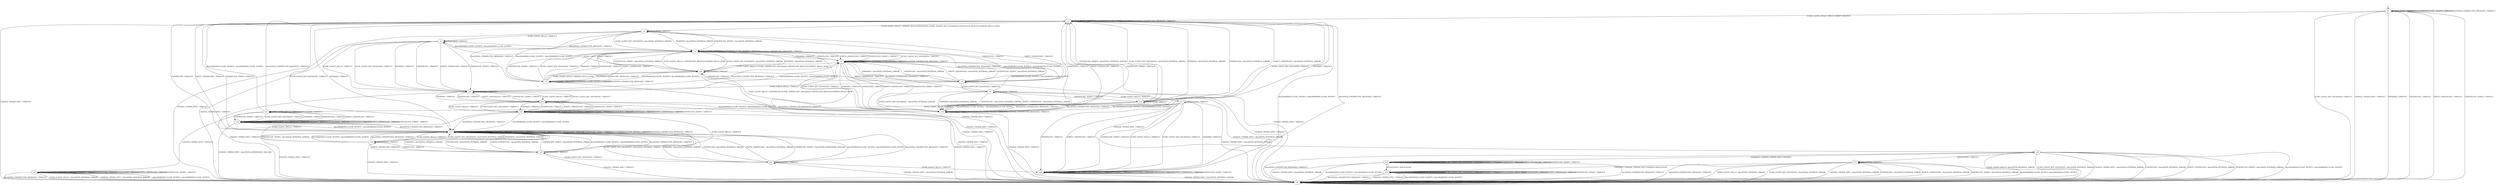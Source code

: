 digraph h6 {
s0 [label="s0"];
s1 [label="s1"];
s2 [label="s2"];
s3 [label="s3"];
s17 [label="s17"];
s4 [label="s4"];
s5 [label="s5"];
s6 [label="s6"];
s7 [label="s7"];
s19 [label="s19"];
s8 [label="s8"];
s9 [label="s9"];
s18 [label="s18"];
s20 [label="s20"];
s27 [label="s27"];
s28 [label="s28"];
s10 [label="s10"];
s11 [label="s11"];
s12 [label="s12"];
s21 [label="s21"];
s25 [label="s25"];
s13 [label="s13"];
s22 [label="s22"];
s26 [label="s26"];
s14 [label="s14"];
s15 [label="s15"];
s23 [label="s23"];
s24 [label="s24"];
s16 [label="s16"];
s0 -> s1 [label="ECDH_CLIENT_HELLO / HELLO_VERIFY_REQUEST"];
s0 -> s2 [label="ECDH_CLIENT_KEY_EXCHANGE / TIMEOUT"];
s0 -> s2 [label="CHANGE_CIPHER_SPEC / TIMEOUT"];
s0 -> s2 [label="FINISHED / TIMEOUT"];
s0 -> s0 [label="APPLICATION / TIMEOUT"];
s0 -> s2 [label="CERTIFICATE / TIMEOUT"];
s0 -> s2 [label="EMPTY_CERTIFICATE / TIMEOUT"];
s0 -> s2 [label="CERTIFICATE_VERIFY / TIMEOUT"];
s0 -> s0 [label="Alert(WARNING,CLOSE_NOTIFY) / TIMEOUT"];
s0 -> s0 [label="Alert(FATAL,UNEXPECTED_MESSAGE) / TIMEOUT"];
s1 -> s3 [label="ECDH_CLIENT_HELLO / SERVER_HELLO,CERTIFICATE,ECDHE_SERVER_KEY_EXCHANGE,CERTIFICATE_REQUEST,SERVER_HELLO_DONE"];
s1 -> s17 [label="ECDH_CLIENT_KEY_EXCHANGE / TIMEOUT"];
s1 -> s2 [label="CHANGE_CIPHER_SPEC / TIMEOUT"];
s1 -> s17 [label="FINISHED / TIMEOUT"];
s1 -> s1 [label="APPLICATION / TIMEOUT"];
s1 -> s17 [label="CERTIFICATE / TIMEOUT"];
s1 -> s17 [label="EMPTY_CERTIFICATE / TIMEOUT"];
s1 -> s17 [label="CERTIFICATE_VERIFY / TIMEOUT"];
s1 -> s1 [label="Alert(WARNING,CLOSE_NOTIFY) / TIMEOUT"];
s1 -> s1 [label="Alert(FATAL,UNEXPECTED_MESSAGE) / TIMEOUT"];
s2 -> s2 [label="ECDH_CLIENT_HELLO / TIMEOUT"];
s2 -> s2 [label="ECDH_CLIENT_KEY_EXCHANGE / TIMEOUT"];
s2 -> s2 [label="CHANGE_CIPHER_SPEC / TIMEOUT"];
s2 -> s2 [label="FINISHED / TIMEOUT"];
s2 -> s2 [label="APPLICATION / TIMEOUT"];
s2 -> s2 [label="CERTIFICATE / TIMEOUT"];
s2 -> s2 [label="EMPTY_CERTIFICATE / TIMEOUT"];
s2 -> s2 [label="CERTIFICATE_VERIFY / TIMEOUT"];
s2 -> s2 [label="Alert(WARNING,CLOSE_NOTIFY) / TIMEOUT"];
s2 -> s2 [label="Alert(FATAL,UNEXPECTED_MESSAGE) / TIMEOUT"];
s3 -> s4 [label="ECDH_CLIENT_HELLO / TIMEOUT"];
s3 -> s5 [label="ECDH_CLIENT_KEY_EXCHANGE / Alert(FATAL,INTERNAL_ERROR)"];
s3 -> s2 [label="CHANGE_CIPHER_SPEC / TIMEOUT"];
s3 -> s5 [label="FINISHED / Alert(FATAL,INTERNAL_ERROR)"];
s3 -> s3 [label="APPLICATION / TIMEOUT"];
s3 -> s6 [label="CERTIFICATE / TIMEOUT"];
s3 -> s6 [label="EMPTY_CERTIFICATE / TIMEOUT"];
s3 -> s5 [label="CERTIFICATE_VERIFY / Alert(FATAL,INTERNAL_ERROR)"];
s3 -> s7 [label="Alert(WARNING,CLOSE_NOTIFY) / Alert(WARNING,CLOSE_NOTIFY)"];
s3 -> s7 [label="Alert(FATAL,UNEXPECTED_MESSAGE) / TIMEOUT"];
s17 -> s19 [label="ECDH_CLIENT_HELLO / TIMEOUT"];
s17 -> s17 [label="ECDH_CLIENT_KEY_EXCHANGE / TIMEOUT"];
s17 -> s2 [label="CHANGE_CIPHER_SPEC / TIMEOUT"];
s17 -> s17 [label="FINISHED / TIMEOUT"];
s17 -> s17 [label="APPLICATION / TIMEOUT"];
s17 -> s17 [label="CERTIFICATE / TIMEOUT"];
s17 -> s17 [label="EMPTY_CERTIFICATE / TIMEOUT"];
s17 -> s17 [label="CERTIFICATE_VERIFY / TIMEOUT"];
s17 -> s17 [label="Alert(WARNING,CLOSE_NOTIFY) / TIMEOUT"];
s17 -> s17 [label="Alert(FATAL,UNEXPECTED_MESSAGE) / TIMEOUT"];
s4 -> s18 [label="ECDH_CLIENT_HELLO / TIMEOUT"];
s4 -> s18 [label="ECDH_CLIENT_KEY_EXCHANGE / TIMEOUT"];
s4 -> s2 [label="CHANGE_CIPHER_SPEC / TIMEOUT"];
s4 -> s18 [label="FINISHED / TIMEOUT"];
s4 -> s4 [label="APPLICATION / TIMEOUT"];
s4 -> s18 [label="CERTIFICATE / TIMEOUT"];
s4 -> s18 [label="EMPTY_CERTIFICATE / TIMEOUT"];
s4 -> s18 [label="CERTIFICATE_VERIFY / TIMEOUT"];
s4 -> s5 [label="Alert(WARNING,CLOSE_NOTIFY) / Alert(WARNING,CLOSE_NOTIFY)"];
s4 -> s5 [label="Alert(FATAL,UNEXPECTED_MESSAGE) / TIMEOUT"];
s5 -> s28 [label="ECDH_CLIENT_HELLO / CERTIFICATE_REQUEST,SERVER_HELLO_DONE"];
s5 -> s8 [label="ECDH_CLIENT_KEY_EXCHANGE / TIMEOUT"];
s5 -> s2 [label="CHANGE_CIPHER_SPEC / TIMEOUT"];
s5 -> s8 [label="FINISHED / TIMEOUT"];
s5 -> s5 [label="APPLICATION / TIMEOUT"];
s5 -> s8 [label="CERTIFICATE / TIMEOUT"];
s5 -> s8 [label="EMPTY_CERTIFICATE / TIMEOUT"];
s5 -> s8 [label="CERTIFICATE_VERIFY / TIMEOUT"];
s5 -> s5 [label="Alert(WARNING,CLOSE_NOTIFY) / TIMEOUT"];
s5 -> s5 [label="Alert(FATAL,UNEXPECTED_MESSAGE) / TIMEOUT"];
s6 -> s18 [label="ECDH_CLIENT_HELLO / TIMEOUT"];
s6 -> s9 [label="ECDH_CLIENT_KEY_EXCHANGE / TIMEOUT"];
s6 -> s2 [label="CHANGE_CIPHER_SPEC / TIMEOUT"];
s6 -> s8 [label="FINISHED / Alert(FATAL,INTERNAL_ERROR)"];
s6 -> s6 [label="APPLICATION / TIMEOUT"];
s6 -> s8 [label="CERTIFICATE / Alert(FATAL,INTERNAL_ERROR)"];
s6 -> s8 [label="EMPTY_CERTIFICATE / Alert(FATAL,INTERNAL_ERROR)"];
s6 -> s8 [label="CERTIFICATE_VERIFY / Alert(FATAL,INTERNAL_ERROR)"];
s6 -> s5 [label="Alert(WARNING,CLOSE_NOTIFY) / Alert(WARNING,CLOSE_NOTIFY)"];
s6 -> s5 [label="Alert(FATAL,UNEXPECTED_MESSAGE) / TIMEOUT"];
s7 -> s28 [label="ECDH_CLIENT_HELLO / SERVER_HELLO_DONE"];
s7 -> s5 [label="ECDH_CLIENT_KEY_EXCHANGE / TIMEOUT"];
s7 -> s2 [label="CHANGE_CIPHER_SPEC / TIMEOUT"];
s7 -> s5 [label="FINISHED / TIMEOUT"];
s7 -> s7 [label="APPLICATION / TIMEOUT"];
s7 -> s5 [label="CERTIFICATE / TIMEOUT"];
s7 -> s5 [label="EMPTY_CERTIFICATE / TIMEOUT"];
s7 -> s5 [label="CERTIFICATE_VERIFY / TIMEOUT"];
s7 -> s7 [label="Alert(WARNING,CLOSE_NOTIFY) / TIMEOUT"];
s7 -> s7 [label="Alert(FATAL,UNEXPECTED_MESSAGE) / TIMEOUT"];
s19 -> s27 [label="ECDH_CLIENT_HELLO / TIMEOUT"];
s19 -> s17 [label="ECDH_CLIENT_KEY_EXCHANGE / Alert(FATAL,INTERNAL_ERROR)"];
s19 -> s2 [label="CHANGE_CIPHER_SPEC / TIMEOUT"];
s19 -> s17 [label="FINISHED / Alert(FATAL,INTERNAL_ERROR)"];
s19 -> s19 [label="APPLICATION / TIMEOUT"];
s19 -> s20 [label="CERTIFICATE / TIMEOUT"];
s19 -> s20 [label="EMPTY_CERTIFICATE / TIMEOUT"];
s19 -> s17 [label="CERTIFICATE_VERIFY / Alert(FATAL,INTERNAL_ERROR)"];
s19 -> s17 [label="Alert(WARNING,CLOSE_NOTIFY) / Alert(WARNING,CLOSE_NOTIFY)"];
s19 -> s17 [label="Alert(FATAL,UNEXPECTED_MESSAGE) / TIMEOUT"];
s8 -> s28 [label="ECDH_CLIENT_HELLO / ECDHE_SERVER_KEY_EXCHANGE,CERTIFICATE_REQUEST,SERVER_HELLO_DONE"];
s8 -> s10 [label="ECDH_CLIENT_KEY_EXCHANGE / TIMEOUT"];
s8 -> s2 [label="CHANGE_CIPHER_SPEC / TIMEOUT"];
s8 -> s10 [label="FINISHED / TIMEOUT"];
s8 -> s8 [label="APPLICATION / TIMEOUT"];
s8 -> s10 [label="CERTIFICATE / TIMEOUT"];
s8 -> s10 [label="EMPTY_CERTIFICATE / TIMEOUT"];
s8 -> s10 [label="CERTIFICATE_VERIFY / TIMEOUT"];
s8 -> s8 [label="Alert(WARNING,CLOSE_NOTIFY) / TIMEOUT"];
s8 -> s8 [label="Alert(FATAL,UNEXPECTED_MESSAGE) / TIMEOUT"];
s9 -> s11 [label="ECDH_CLIENT_HELLO / TIMEOUT"];
s9 -> s10 [label="ECDH_CLIENT_KEY_EXCHANGE / Alert(FATAL,INTERNAL_ERROR)"];
s9 -> s2 [label="CHANGE_CIPHER_SPEC / Alert(FATAL,INTERNAL_ERROR)"];
s9 -> s10 [label="FINISHED / Alert(FATAL,INTERNAL_ERROR)"];
s9 -> s9 [label="APPLICATION / TIMEOUT"];
s9 -> s10 [label="CERTIFICATE / Alert(FATAL,INTERNAL_ERROR)"];
s9 -> s10 [label="EMPTY_CERTIFICATE / Alert(FATAL,INTERNAL_ERROR)"];
s9 -> s12 [label="CERTIFICATE_VERIFY / TIMEOUT"];
s9 -> s8 [label="Alert(WARNING,CLOSE_NOTIFY) / Alert(WARNING,CLOSE_NOTIFY)"];
s9 -> s8 [label="Alert(FATAL,UNEXPECTED_MESSAGE) / TIMEOUT"];
s18 -> s25 [label="ECDH_CLIENT_HELLO / TIMEOUT"];
s18 -> s25 [label="ECDH_CLIENT_KEY_EXCHANGE / TIMEOUT"];
s18 -> s2 [label="CHANGE_CIPHER_SPEC / TIMEOUT"];
s18 -> s25 [label="FINISHED / TIMEOUT"];
s18 -> s18 [label="APPLICATION / TIMEOUT"];
s18 -> s25 [label="CERTIFICATE / TIMEOUT"];
s18 -> s25 [label="EMPTY_CERTIFICATE / TIMEOUT"];
s18 -> s25 [label="CERTIFICATE_VERIFY / TIMEOUT"];
s18 -> s8 [label="Alert(WARNING,CLOSE_NOTIFY) / Alert(WARNING,CLOSE_NOTIFY)"];
s18 -> s8 [label="Alert(FATAL,UNEXPECTED_MESSAGE) / TIMEOUT"];
s20 -> s27 [label="ECDH_CLIENT_HELLO / TIMEOUT"];
s20 -> s21 [label="ECDH_CLIENT_KEY_EXCHANGE / TIMEOUT"];
s20 -> s2 [label="CHANGE_CIPHER_SPEC / TIMEOUT"];
s20 -> s17 [label="FINISHED / Alert(FATAL,INTERNAL_ERROR)"];
s20 -> s20 [label="APPLICATION / TIMEOUT"];
s20 -> s17 [label="CERTIFICATE / Alert(FATAL,INTERNAL_ERROR)"];
s20 -> s17 [label="EMPTY_CERTIFICATE / Alert(FATAL,INTERNAL_ERROR)"];
s20 -> s17 [label="CERTIFICATE_VERIFY / Alert(FATAL,INTERNAL_ERROR)"];
s20 -> s17 [label="Alert(WARNING,CLOSE_NOTIFY) / Alert(WARNING,CLOSE_NOTIFY)"];
s20 -> s17 [label="Alert(FATAL,UNEXPECTED_MESSAGE) / TIMEOUT"];
s27 -> s27 [label="ECDH_CLIENT_HELLO / TIMEOUT"];
s27 -> s27 [label="ECDH_CLIENT_KEY_EXCHANGE / TIMEOUT"];
s27 -> s2 [label="CHANGE_CIPHER_SPEC / TIMEOUT"];
s27 -> s27 [label="FINISHED / TIMEOUT"];
s27 -> s27 [label="APPLICATION / TIMEOUT"];
s27 -> s27 [label="CERTIFICATE / TIMEOUT"];
s27 -> s27 [label="EMPTY_CERTIFICATE / TIMEOUT"];
s27 -> s27 [label="CERTIFICATE_VERIFY / TIMEOUT"];
s27 -> s17 [label="Alert(WARNING,CLOSE_NOTIFY) / Alert(WARNING,CLOSE_NOTIFY)"];
s27 -> s17 [label="Alert(FATAL,UNEXPECTED_MESSAGE) / TIMEOUT"];
s28 -> s4 [label="ECDH_CLIENT_HELLO / TIMEOUT"];
s28 -> s5 [label="ECDH_CLIENT_KEY_EXCHANGE / Alert(FATAL,INTERNAL_ERROR)"];
s28 -> s2 [label="CHANGE_CIPHER_SPEC / TIMEOUT"];
s28 -> s5 [label="FINISHED / Alert(FATAL,INTERNAL_ERROR)"];
s28 -> s28 [label="APPLICATION / TIMEOUT"];
s28 -> s6 [label="CERTIFICATE / TIMEOUT"];
s28 -> s6 [label="EMPTY_CERTIFICATE / TIMEOUT"];
s28 -> s5 [label="CERTIFICATE_VERIFY / Alert(FATAL,INTERNAL_ERROR)"];
s28 -> s7 [label="Alert(WARNING,CLOSE_NOTIFY) / Alert(WARNING,CLOSE_NOTIFY)"];
s28 -> s7 [label="Alert(FATAL,UNEXPECTED_MESSAGE) / TIMEOUT"];
s10 -> s28 [label="ECDH_CLIENT_HELLO / CERTIFICATE,ECDHE_SERVER_KEY_EXCHANGE,CERTIFICATE_REQUEST,SERVER_HELLO_DONE"];
s10 -> s1 [label="ECDH_CLIENT_KEY_EXCHANGE / TIMEOUT"];
s10 -> s2 [label="CHANGE_CIPHER_SPEC / TIMEOUT"];
s10 -> s1 [label="FINISHED / TIMEOUT"];
s10 -> s10 [label="APPLICATION / TIMEOUT"];
s10 -> s1 [label="CERTIFICATE / TIMEOUT"];
s10 -> s1 [label="EMPTY_CERTIFICATE / TIMEOUT"];
s10 -> s1 [label="CERTIFICATE_VERIFY / TIMEOUT"];
s10 -> s10 [label="Alert(WARNING,CLOSE_NOTIFY) / TIMEOUT"];
s10 -> s10 [label="Alert(FATAL,UNEXPECTED_MESSAGE) / TIMEOUT"];
s11 -> s26 [label="ECDH_CLIENT_HELLO / TIMEOUT"];
s11 -> s26 [label="ECDH_CLIENT_KEY_EXCHANGE / TIMEOUT"];
s11 -> s2 [label="CHANGE_CIPHER_SPEC / Alert(FATAL,INTERNAL_ERROR)"];
s11 -> s26 [label="FINISHED / TIMEOUT"];
s11 -> s11 [label="APPLICATION / TIMEOUT"];
s11 -> s26 [label="CERTIFICATE / TIMEOUT"];
s11 -> s26 [label="EMPTY_CERTIFICATE / TIMEOUT"];
s11 -> s26 [label="CERTIFICATE_VERIFY / TIMEOUT"];
s11 -> s10 [label="Alert(WARNING,CLOSE_NOTIFY) / Alert(WARNING,CLOSE_NOTIFY)"];
s11 -> s10 [label="Alert(FATAL,UNEXPECTED_MESSAGE) / TIMEOUT"];
s12 -> s22 [label="ECDH_CLIENT_HELLO / TIMEOUT"];
s12 -> s1 [label="ECDH_CLIENT_KEY_EXCHANGE / Alert(FATAL,INTERNAL_ERROR)"];
s12 -> s13 [label="CHANGE_CIPHER_SPEC / TIMEOUT"];
s12 -> s1 [label="FINISHED / Alert(FATAL,INTERNAL_ERROR)"];
s12 -> s12 [label="APPLICATION / TIMEOUT"];
s12 -> s1 [label="CERTIFICATE / Alert(FATAL,INTERNAL_ERROR)"];
s12 -> s1 [label="EMPTY_CERTIFICATE / Alert(FATAL,INTERNAL_ERROR)"];
s12 -> s1 [label="CERTIFICATE_VERIFY / Alert(FATAL,INTERNAL_ERROR)"];
s12 -> s10 [label="Alert(WARNING,CLOSE_NOTIFY) / Alert(WARNING,CLOSE_NOTIFY)"];
s12 -> s10 [label="Alert(FATAL,UNEXPECTED_MESSAGE) / TIMEOUT"];
s21 -> s26 [label="ECDH_CLIENT_HELLO / TIMEOUT"];
s21 -> s17 [label="ECDH_CLIENT_KEY_EXCHANGE / Alert(FATAL,INTERNAL_ERROR)"];
s21 -> s2 [label="CHANGE_CIPHER_SPEC / Alert(FATAL,INTERNAL_ERROR)"];
s21 -> s17 [label="FINISHED / Alert(FATAL,INTERNAL_ERROR)"];
s21 -> s21 [label="APPLICATION / TIMEOUT"];
s21 -> s17 [label="CERTIFICATE / Alert(FATAL,INTERNAL_ERROR)"];
s21 -> s17 [label="EMPTY_CERTIFICATE / Alert(FATAL,INTERNAL_ERROR)"];
s21 -> s17 [label="CERTIFICATE_VERIFY / Alert(FATAL,HANDSHAKE_FAILURE)"];
s21 -> s17 [label="Alert(WARNING,CLOSE_NOTIFY) / Alert(WARNING,CLOSE_NOTIFY)"];
s21 -> s17 [label="Alert(FATAL,UNEXPECTED_MESSAGE) / TIMEOUT"];
s25 -> s27 [label="ECDH_CLIENT_HELLO / TIMEOUT"];
s25 -> s27 [label="ECDH_CLIENT_KEY_EXCHANGE / TIMEOUT"];
s25 -> s2 [label="CHANGE_CIPHER_SPEC / TIMEOUT"];
s25 -> s27 [label="FINISHED / TIMEOUT"];
s25 -> s25 [label="APPLICATION / TIMEOUT"];
s25 -> s27 [label="CERTIFICATE / TIMEOUT"];
s25 -> s27 [label="EMPTY_CERTIFICATE / TIMEOUT"];
s25 -> s27 [label="CERTIFICATE_VERIFY / TIMEOUT"];
s25 -> s10 [label="Alert(WARNING,CLOSE_NOTIFY) / Alert(WARNING,CLOSE_NOTIFY)"];
s25 -> s10 [label="Alert(FATAL,UNEXPECTED_MESSAGE) / TIMEOUT"];
s13 -> s2 [label="ECDH_CLIENT_HELLO / Alert(FATAL,INTERNAL_ERROR)"];
s13 -> s2 [label="ECDH_CLIENT_KEY_EXCHANGE / Alert(FATAL,INTERNAL_ERROR)"];
s13 -> s2 [label="CHANGE_CIPHER_SPEC / Alert(FATAL,INTERNAL_ERROR)"];
s13 -> s14 [label="FINISHED / CHANGE_CIPHER_SPEC,FINISHED"];
s13 -> s15 [label="APPLICATION / TIMEOUT"];
s13 -> s2 [label="CERTIFICATE / Alert(FATAL,INTERNAL_ERROR)"];
s13 -> s2 [label="EMPTY_CERTIFICATE / Alert(FATAL,INTERNAL_ERROR)"];
s13 -> s2 [label="CERTIFICATE_VERIFY / Alert(FATAL,INTERNAL_ERROR)"];
s13 -> s2 [label="Alert(WARNING,CLOSE_NOTIFY) / Alert(WARNING,CLOSE_NOTIFY)"];
s13 -> s2 [label="Alert(FATAL,UNEXPECTED_MESSAGE) / TIMEOUT"];
s22 -> s22 [label="ECDH_CLIENT_HELLO / TIMEOUT"];
s22 -> s23 [label="ECDH_CLIENT_KEY_EXCHANGE / TIMEOUT"];
s22 -> s24 [label="CHANGE_CIPHER_SPEC / TIMEOUT"];
s22 -> s23 [label="FINISHED / TIMEOUT"];
s22 -> s22 [label="APPLICATION / TIMEOUT"];
s22 -> s23 [label="CERTIFICATE / TIMEOUT"];
s22 -> s23 [label="EMPTY_CERTIFICATE / TIMEOUT"];
s22 -> s23 [label="CERTIFICATE_VERIFY / TIMEOUT"];
s22 -> s1 [label="Alert(WARNING,CLOSE_NOTIFY) / Alert(WARNING,CLOSE_NOTIFY)"];
s22 -> s1 [label="Alert(FATAL,UNEXPECTED_MESSAGE) / TIMEOUT"];
s26 -> s26 [label="ECDH_CLIENT_HELLO / TIMEOUT"];
s26 -> s26 [label="ECDH_CLIENT_KEY_EXCHANGE / TIMEOUT"];
s26 -> s2 [label="CHANGE_CIPHER_SPEC / Alert(FATAL,INTERNAL_ERROR)"];
s26 -> s26 [label="FINISHED / TIMEOUT"];
s26 -> s26 [label="APPLICATION / TIMEOUT"];
s26 -> s26 [label="CERTIFICATE / TIMEOUT"];
s26 -> s26 [label="EMPTY_CERTIFICATE / TIMEOUT"];
s26 -> s26 [label="CERTIFICATE_VERIFY / TIMEOUT"];
s26 -> s1 [label="Alert(WARNING,CLOSE_NOTIFY) / Alert(WARNING,CLOSE_NOTIFY)"];
s26 -> s1 [label="Alert(FATAL,UNEXPECTED_MESSAGE) / TIMEOUT"];
s14 -> s14 [label="ECDH_CLIENT_HELLO / Alert(WARNING,NO_RENEGOTIATION)"];
s14 -> s14 [label="ECDH_CLIENT_KEY_EXCHANGE / TIMEOUT"];
s14 -> s2 [label="CHANGE_CIPHER_SPEC / Alert(FATAL,INTERNAL_ERROR)"];
s14 -> s14 [label="FINISHED / TIMEOUT"];
s14 -> s16 [label="APPLICATION / APPLICATION"];
s14 -> s14 [label="CERTIFICATE / TIMEOUT"];
s14 -> s14 [label="EMPTY_CERTIFICATE / TIMEOUT"];
s14 -> s14 [label="CERTIFICATE_VERIFY / TIMEOUT"];
s14 -> s2 [label="Alert(WARNING,CLOSE_NOTIFY) / Alert(WARNING,CLOSE_NOTIFY)"];
s14 -> s2 [label="Alert(FATAL,UNEXPECTED_MESSAGE) / TIMEOUT"];
s15 -> s2 [label="ECDH_CLIENT_HELLO / Alert(FATAL,INTERNAL_ERROR)"];
s15 -> s2 [label="ECDH_CLIENT_KEY_EXCHANGE / Alert(FATAL,INTERNAL_ERROR)"];
s15 -> s2 [label="CHANGE_CIPHER_SPEC / Alert(FATAL,INTERNAL_ERROR)"];
s15 -> s16 [label="FINISHED / CHANGE_CIPHER_SPEC,FINISHED,APPLICATION"];
s15 -> s15 [label="APPLICATION / TIMEOUT"];
s15 -> s2 [label="CERTIFICATE / Alert(FATAL,INTERNAL_ERROR)"];
s15 -> s2 [label="EMPTY_CERTIFICATE / Alert(FATAL,INTERNAL_ERROR)"];
s15 -> s2 [label="CERTIFICATE_VERIFY / Alert(FATAL,INTERNAL_ERROR)"];
s15 -> s2 [label="Alert(WARNING,CLOSE_NOTIFY) / Alert(WARNING,CLOSE_NOTIFY)"];
s15 -> s2 [label="Alert(FATAL,UNEXPECTED_MESSAGE) / TIMEOUT"];
s23 -> s23 [label="ECDH_CLIENT_HELLO / TIMEOUT"];
s23 -> s23 [label="ECDH_CLIENT_KEY_EXCHANGE / TIMEOUT"];
s23 -> s2 [label="CHANGE_CIPHER_SPEC / Alert(FATAL,HANDSHAKE_FAILURE)"];
s23 -> s23 [label="FINISHED / TIMEOUT"];
s23 -> s23 [label="APPLICATION / TIMEOUT"];
s23 -> s23 [label="CERTIFICATE / TIMEOUT"];
s23 -> s23 [label="EMPTY_CERTIFICATE / TIMEOUT"];
s23 -> s23 [label="CERTIFICATE_VERIFY / TIMEOUT"];
s23 -> s17 [label="Alert(WARNING,CLOSE_NOTIFY) / Alert(WARNING,CLOSE_NOTIFY)"];
s23 -> s17 [label="Alert(FATAL,UNEXPECTED_MESSAGE) / TIMEOUT"];
s24 -> s2 [label="ECDH_CLIENT_HELLO / Alert(FATAL,INTERNAL_ERROR)"];
s24 -> s24 [label="ECDH_CLIENT_KEY_EXCHANGE / TIMEOUT"];
s24 -> s2 [label="CHANGE_CIPHER_SPEC / Alert(FATAL,INTERNAL_ERROR)"];
s24 -> s24 [label="FINISHED / TIMEOUT"];
s24 -> s24 [label="APPLICATION / TIMEOUT"];
s24 -> s24 [label="CERTIFICATE / TIMEOUT"];
s24 -> s24 [label="EMPTY_CERTIFICATE / TIMEOUT"];
s24 -> s24 [label="CERTIFICATE_VERIFY / TIMEOUT"];
s24 -> s2 [label="Alert(WARNING,CLOSE_NOTIFY) / Alert(WARNING,CLOSE_NOTIFY)"];
s24 -> s2 [label="Alert(FATAL,UNEXPECTED_MESSAGE) / TIMEOUT"];
s16 -> s16 [label="ECDH_CLIENT_HELLO / Alert(WARNING,NO_RENEGOTIATION)"];
s16 -> s16 [label="ECDH_CLIENT_KEY_EXCHANGE / TIMEOUT"];
s16 -> s2 [label="CHANGE_CIPHER_SPEC / TIMEOUT"];
s16 -> s16 [label="FINISHED / TIMEOUT"];
s16 -> s16 [label="APPLICATION / APPLICATION"];
s16 -> s16 [label="CERTIFICATE / TIMEOUT"];
s16 -> s16 [label="EMPTY_CERTIFICATE / TIMEOUT"];
s16 -> s16 [label="CERTIFICATE_VERIFY / TIMEOUT"];
s16 -> s2 [label="Alert(WARNING,CLOSE_NOTIFY) / Alert(WARNING,CLOSE_NOTIFY)"];
s16 -> s2 [label="Alert(FATAL,UNEXPECTED_MESSAGE) / TIMEOUT"];
__start0 [shape=none, label=""];
__start0 -> s0 [label=""];
}

